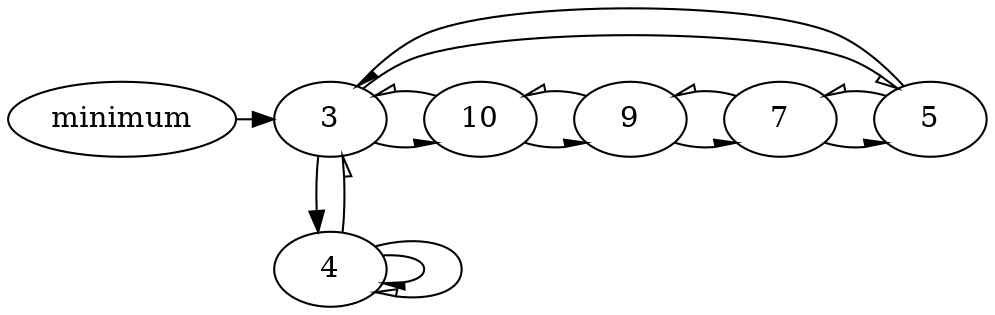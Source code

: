 digraph G {
minimum -> "0x7e0ea8" [constraint=false];
"0x7e0ea8" -> "0x7e1068" [constraint=false,arrowhead=lnormal];
"0x7e0ea8" -> "0x7e0e80" [constraint=false,arrowhead=ornormal];
"0x7e0ea8" [label=3];
"0x7e0ea8" -> "0x7e0ef8";
"0x7e0ef8" -> "0x7e0ef8" [constraint=false,arrowhead=lnormal];
"0x7e0ef8" -> "0x7e0ef8" [constraint=false,arrowhead=ornormal];
"0x7e0ef8" -> "0x7e0ea8" [constraint=false,arrowhead=ornormal];
"0x7e0ef8" [label=4];
"0x7e1068" -> "0x7e1040" [constraint=false,arrowhead=lnormal];
"0x7e1068" -> "0x7e0ea8" [constraint=false,arrowhead=ornormal];
"0x7e1068" [label=10];
"0x7e1040" -> "0x7e0ed0" [constraint=false,arrowhead=lnormal];
"0x7e1040" -> "0x7e1068" [constraint=false,arrowhead=ornormal];
"0x7e1040" [label=9];
"0x7e0ed0" -> "0x7e0e80" [constraint=false,arrowhead=lnormal];
"0x7e0ed0" -> "0x7e1040" [constraint=false,arrowhead=ornormal];
"0x7e0ed0" [label=7];
"0x7e0e80" -> "0x7e0ea8" [constraint=false,arrowhead=lnormal];
"0x7e0e80" -> "0x7e0ed0" [constraint=false,arrowhead=ornormal];
"0x7e0e80" [label=5];
}

